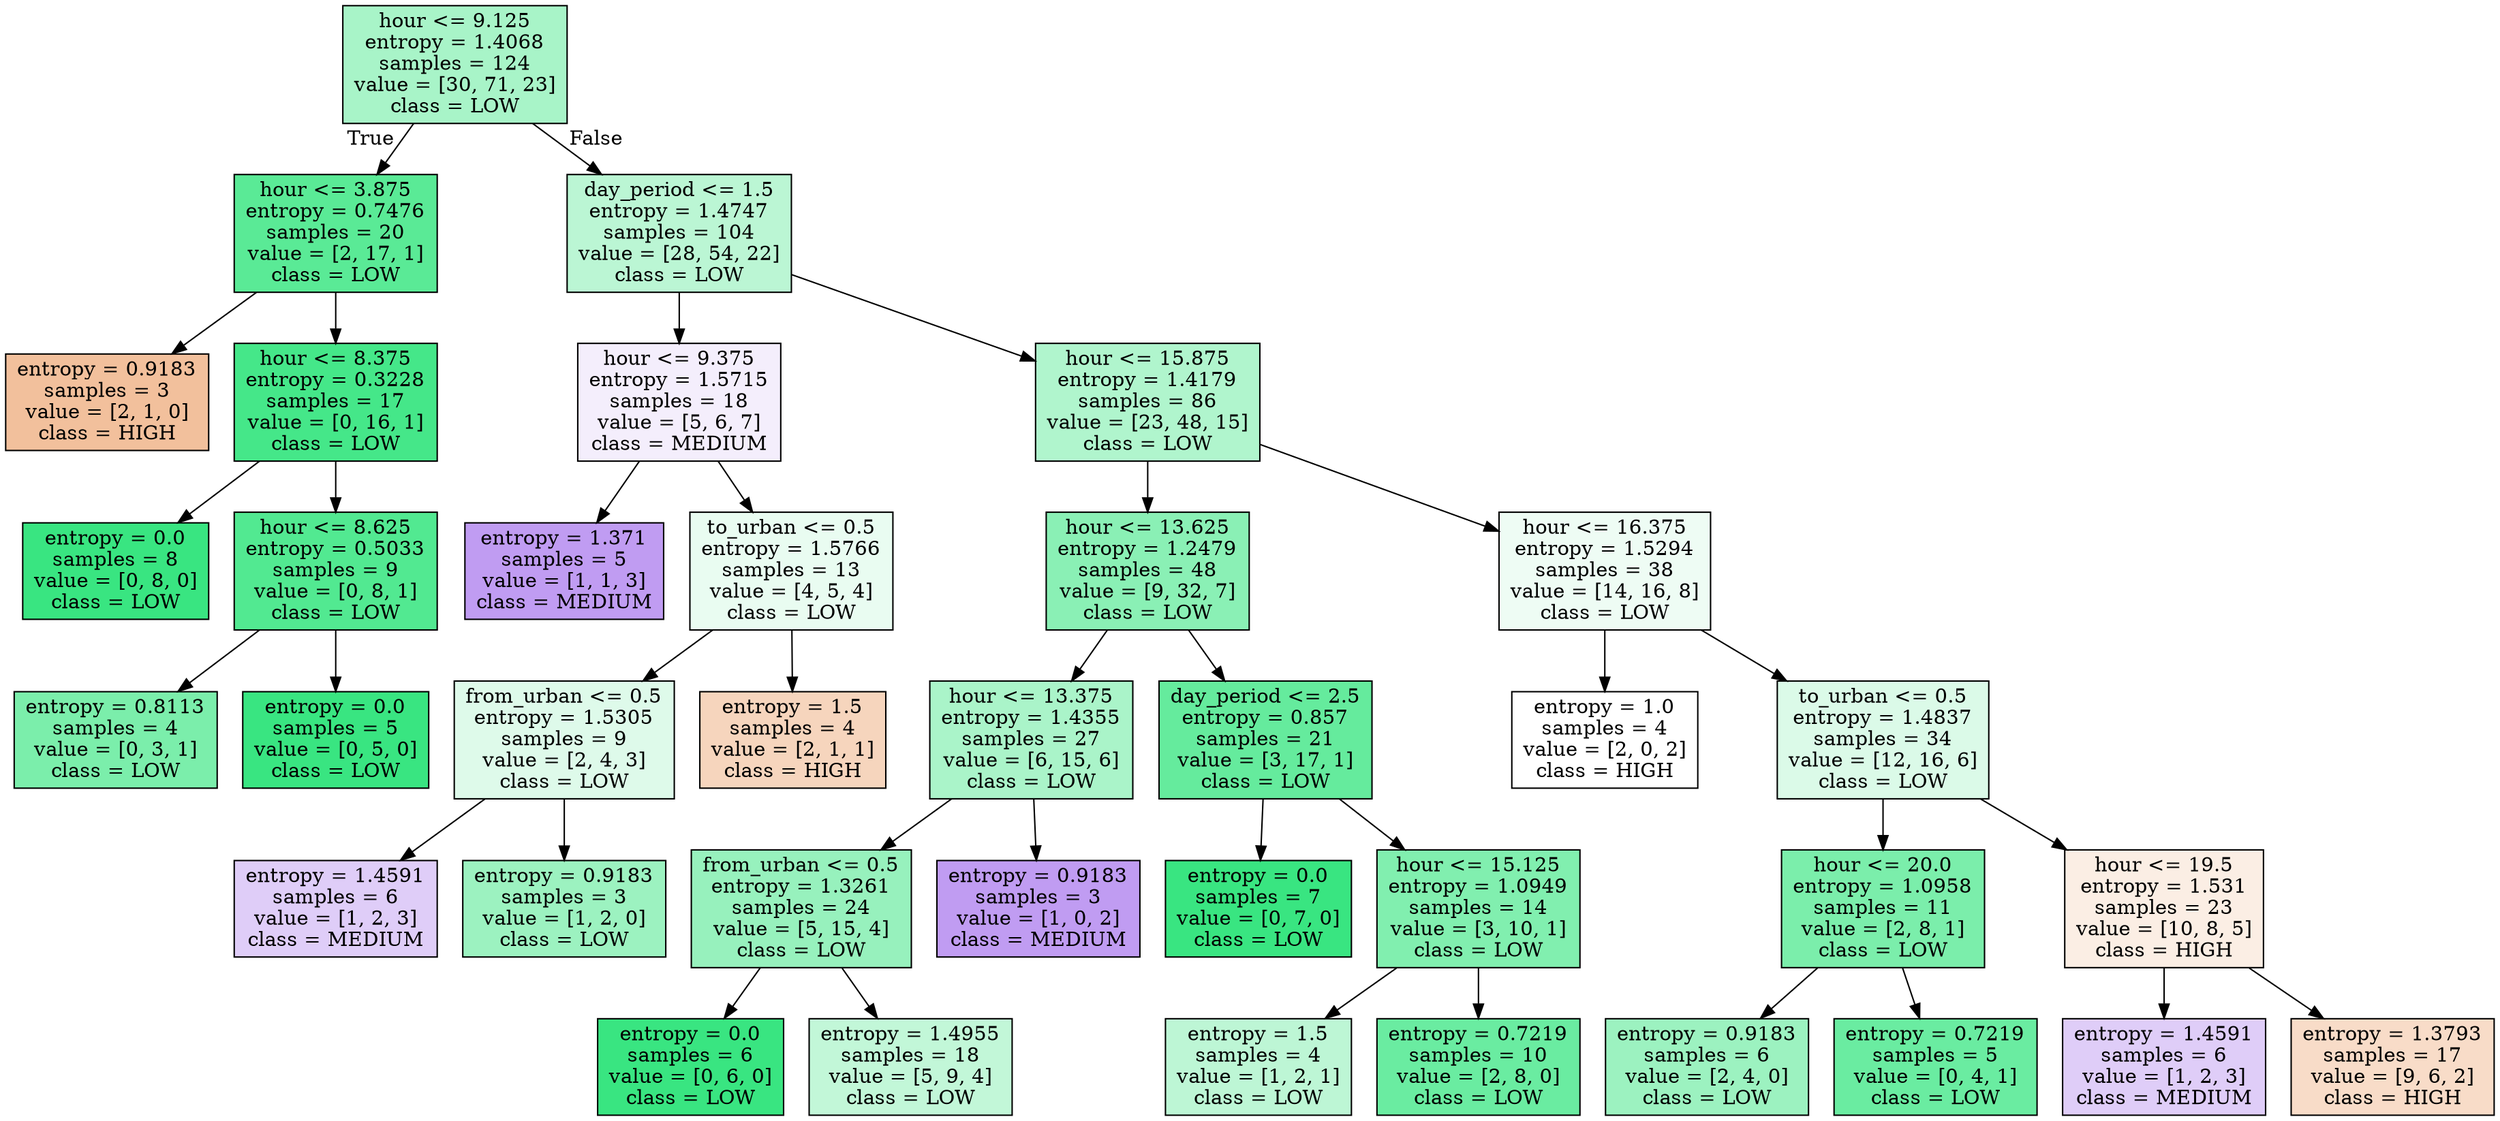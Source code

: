 digraph Tree {
node [shape=box, style="filled", color="black"] ;
0 [label="hour <= 9.125\nentropy = 1.4068\nsamples = 124\nvalue = [30, 71, 23]\nclass = LOW", fillcolor="#39e5816f"] ;
1 [label="hour <= 3.875\nentropy = 0.7476\nsamples = 20\nvalue = [2, 17, 1]\nclass = LOW", fillcolor="#39e581d4"] ;
0 -> 1 [labeldistance=2.5, labelangle=45, headlabel="True"] ;
2 [label="entropy = 0.9183\nsamples = 3\nvalue = [2, 1, 0]\nclass = HIGH", fillcolor="#e581397f"] ;
1 -> 2 ;
3 [label="hour <= 8.375\nentropy = 0.3228\nsamples = 17\nvalue = [0, 16, 1]\nclass = LOW", fillcolor="#39e581ef"] ;
1 -> 3 ;
4 [label="entropy = 0.0\nsamples = 8\nvalue = [0, 8, 0]\nclass = LOW", fillcolor="#39e581ff"] ;
3 -> 4 ;
5 [label="hour <= 8.625\nentropy = 0.5033\nsamples = 9\nvalue = [0, 8, 1]\nclass = LOW", fillcolor="#39e581df"] ;
3 -> 5 ;
6 [label="entropy = 0.8113\nsamples = 4\nvalue = [0, 3, 1]\nclass = LOW", fillcolor="#39e581aa"] ;
5 -> 6 ;
7 [label="entropy = 0.0\nsamples = 5\nvalue = [0, 5, 0]\nclass = LOW", fillcolor="#39e581ff"] ;
5 -> 7 ;
8 [label="day_period <= 1.5\nentropy = 1.4747\nsamples = 104\nvalue = [28, 54, 22]\nclass = LOW", fillcolor="#39e58157"] ;
0 -> 8 [labeldistance=2.5, labelangle=-45, headlabel="False"] ;
9 [label="hour <= 9.375\nentropy = 1.5715\nsamples = 18\nvalue = [5, 6, 7]\nclass = MEDIUM", fillcolor="#8139e515"] ;
8 -> 9 ;
10 [label="entropy = 1.371\nsamples = 5\nvalue = [1, 1, 3]\nclass = MEDIUM", fillcolor="#8139e57f"] ;
9 -> 10 ;
11 [label="to_urban <= 0.5\nentropy = 1.5766\nsamples = 13\nvalue = [4, 5, 4]\nclass = LOW", fillcolor="#39e5811c"] ;
9 -> 11 ;
12 [label="from_urban <= 0.5\nentropy = 1.5305\nsamples = 9\nvalue = [2, 4, 3]\nclass = LOW", fillcolor="#39e5812a"] ;
11 -> 12 ;
13 [label="entropy = 1.4591\nsamples = 6\nvalue = [1, 2, 3]\nclass = MEDIUM", fillcolor="#8139e540"] ;
12 -> 13 ;
14 [label="entropy = 0.9183\nsamples = 3\nvalue = [1, 2, 0]\nclass = LOW", fillcolor="#39e5817f"] ;
12 -> 14 ;
15 [label="entropy = 1.5\nsamples = 4\nvalue = [2, 1, 1]\nclass = HIGH", fillcolor="#e5813955"] ;
11 -> 15 ;
16 [label="hour <= 15.875\nentropy = 1.4179\nsamples = 86\nvalue = [23, 48, 15]\nclass = LOW", fillcolor="#39e58165"] ;
8 -> 16 ;
17 [label="hour <= 13.625\nentropy = 1.2479\nsamples = 48\nvalue = [9, 32, 7]\nclass = LOW", fillcolor="#39e58196"] ;
16 -> 17 ;
18 [label="hour <= 13.375\nentropy = 1.4355\nsamples = 27\nvalue = [6, 15, 6]\nclass = LOW", fillcolor="#39e5816d"] ;
17 -> 18 ;
19 [label="from_urban <= 0.5\nentropy = 1.3261\nsamples = 24\nvalue = [5, 15, 4]\nclass = LOW", fillcolor="#39e58186"] ;
18 -> 19 ;
20 [label="entropy = 0.0\nsamples = 6\nvalue = [0, 6, 0]\nclass = LOW", fillcolor="#39e581ff"] ;
19 -> 20 ;
21 [label="entropy = 1.4955\nsamples = 18\nvalue = [5, 9, 4]\nclass = LOW", fillcolor="#39e5814e"] ;
19 -> 21 ;
22 [label="entropy = 0.9183\nsamples = 3\nvalue = [1, 0, 2]\nclass = MEDIUM", fillcolor="#8139e57f"] ;
18 -> 22 ;
23 [label="day_period <= 2.5\nentropy = 0.857\nsamples = 21\nvalue = [3, 17, 1]\nclass = LOW", fillcolor="#39e581c6"] ;
17 -> 23 ;
24 [label="entropy = 0.0\nsamples = 7\nvalue = [0, 7, 0]\nclass = LOW", fillcolor="#39e581ff"] ;
23 -> 24 ;
25 [label="hour <= 15.125\nentropy = 1.0949\nsamples = 14\nvalue = [3, 10, 1]\nclass = LOW", fillcolor="#39e581a2"] ;
23 -> 25 ;
26 [label="entropy = 1.5\nsamples = 4\nvalue = [1, 2, 1]\nclass = LOW", fillcolor="#39e58155"] ;
25 -> 26 ;
27 [label="entropy = 0.7219\nsamples = 10\nvalue = [2, 8, 0]\nclass = LOW", fillcolor="#39e581bf"] ;
25 -> 27 ;
28 [label="hour <= 16.375\nentropy = 1.5294\nsamples = 38\nvalue = [14, 16, 8]\nclass = LOW", fillcolor="#39e58115"] ;
16 -> 28 ;
29 [label="entropy = 1.0\nsamples = 4\nvalue = [2, 0, 2]\nclass = HIGH", fillcolor="#e5813900"] ;
28 -> 29 ;
30 [label="to_urban <= 0.5\nentropy = 1.4837\nsamples = 34\nvalue = [12, 16, 6]\nclass = LOW", fillcolor="#39e5812e"] ;
28 -> 30 ;
31 [label="hour <= 20.0\nentropy = 1.0958\nsamples = 11\nvalue = [2, 8, 1]\nclass = LOW", fillcolor="#39e581aa"] ;
30 -> 31 ;
32 [label="entropy = 0.9183\nsamples = 6\nvalue = [2, 4, 0]\nclass = LOW", fillcolor="#39e5817f"] ;
31 -> 32 ;
33 [label="entropy = 0.7219\nsamples = 5\nvalue = [0, 4, 1]\nclass = LOW", fillcolor="#39e581bf"] ;
31 -> 33 ;
34 [label="hour <= 19.5\nentropy = 1.531\nsamples = 23\nvalue = [10, 8, 5]\nclass = HIGH", fillcolor="#e5813922"] ;
30 -> 34 ;
35 [label="entropy = 1.4591\nsamples = 6\nvalue = [1, 2, 3]\nclass = MEDIUM", fillcolor="#8139e540"] ;
34 -> 35 ;
36 [label="entropy = 1.3793\nsamples = 17\nvalue = [9, 6, 2]\nclass = HIGH", fillcolor="#e5813946"] ;
34 -> 36 ;
}
